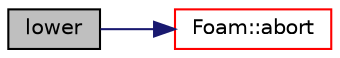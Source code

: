 digraph "lower"
{
  bgcolor="transparent";
  edge [fontname="Helvetica",fontsize="10",labelfontname="Helvetica",labelfontsize="10"];
  node [fontname="Helvetica",fontsize="10",shape=record];
  rankdir="LR";
  Node603 [label="lower",height=0.2,width=0.4,color="black", fillcolor="grey75", style="filled", fontcolor="black"];
  Node603 -> Node604 [color="midnightblue",fontsize="10",style="solid",fontname="Helvetica"];
  Node604 [label="Foam::abort",height=0.2,width=0.4,color="red",URL="$a21851.html#a447107a607d03e417307c203fa5fb44b"];
}
